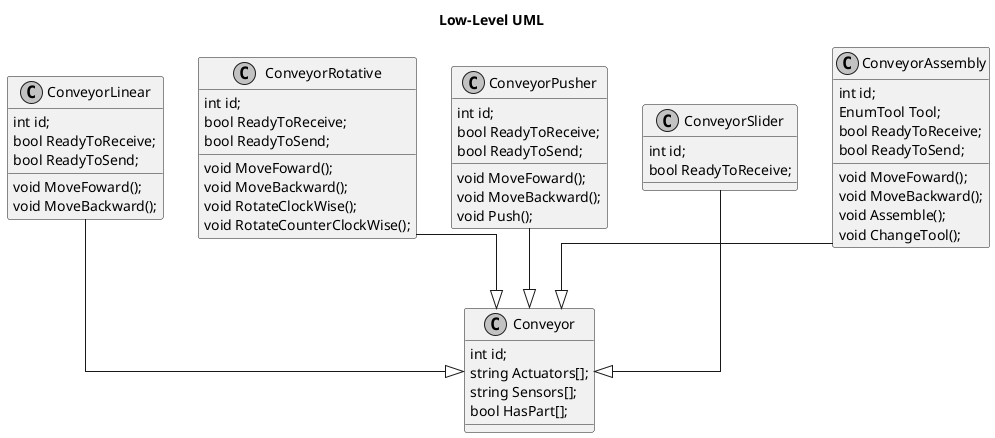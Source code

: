 @startuml
skinparam linetype ortho
skinparam Monochrome true

title Low-Level UML

/'

Conveyors

'/

class Conveyor {
  int id;
  string Actuators[];
  string Sensors[];
  bool HasPart[];
}

class ConveyorLinear {
  int id;
  bool ReadyToReceive;
  bool ReadyToSend;
  
  void MoveFoward();
  void MoveBackward();
}

class ConveyorRotative {
  int id;
  bool ReadyToReceive;
  bool ReadyToSend;

  void MoveFoward();
  void MoveBackward();
  void RotateClockWise();
  void RotateCounterClockWise();
}

class ConveyorPusher {
  int id;
  bool ReadyToReceive;
  bool ReadyToSend;
  
  void MoveFoward();
  void MoveBackward();
  void Push();
}

class ConveyorSlider {
  int id;
  bool ReadyToReceive;
}

class ConveyorAssembly {
  int id;
  EnumTool Tool;
  bool ReadyToReceive;
  bool ReadyToSend;  

  void MoveFoward();
  void MoveBackward();
  void Assemble();
  void ChangeTool();
}

ConveyorLinear --|> Conveyor
ConveyorRotative --|> Conveyor
ConveyorPusher --|> Conveyor
ConveyorSlider --|> Conveyor
ConveyorAssembly --|> Conveyor

/'



'/



@enduml